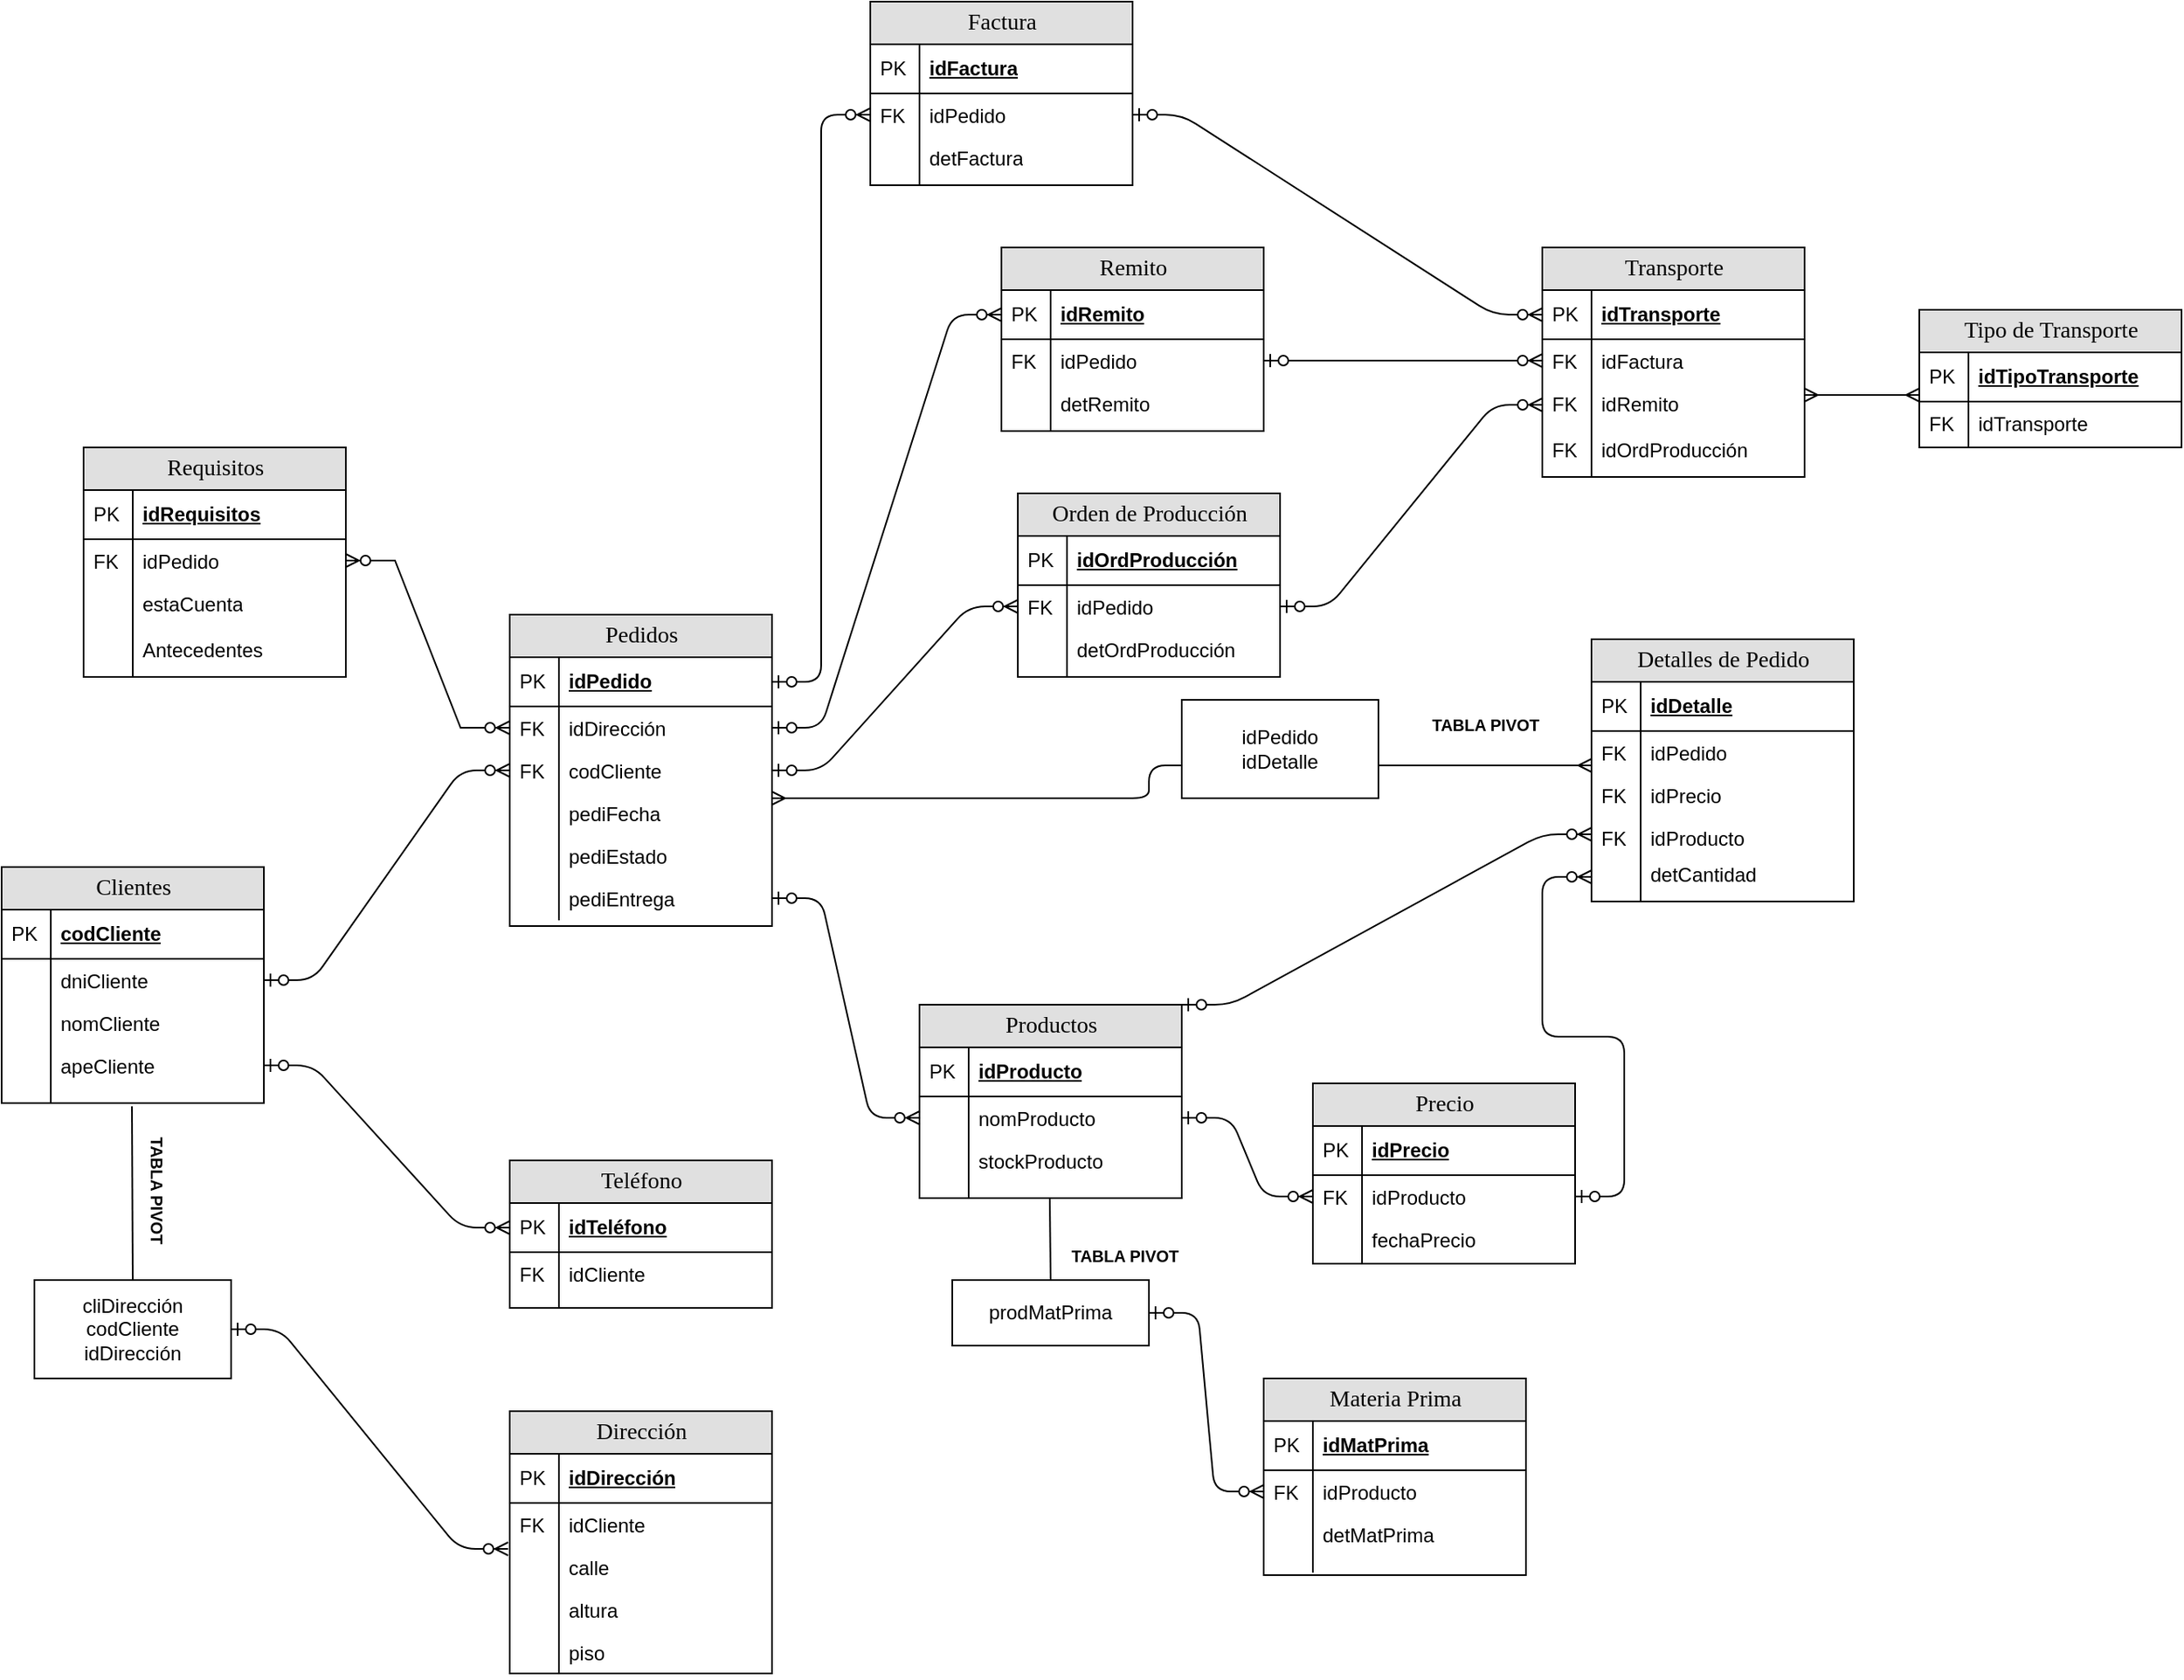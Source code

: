 <mxfile version="24.4.4" type="github">
  <diagram name="Page-1" id="e56a1550-8fbb-45ad-956c-1786394a9013">
    <mxGraphModel dx="1960" dy="1890" grid="1" gridSize="10" guides="1" tooltips="1" connect="1" arrows="1" fold="1" page="1" pageScale="1" pageWidth="1100" pageHeight="850" background="none" math="0" shadow="0">
      <root>
        <mxCell id="0" />
        <mxCell id="1" parent="0" />
        <mxCell id="2e49270ec7c68f3f-8" value="Detalles de Pedido" style="swimlane;html=1;fontStyle=0;childLayout=stackLayout;horizontal=1;startSize=26;fillColor=#e0e0e0;horizontalStack=0;resizeParent=1;resizeLast=0;collapsible=1;marginBottom=0;swimlaneFillColor=#ffffff;align=center;rounded=0;shadow=0;comic=0;labelBackgroundColor=none;strokeWidth=1;fontFamily=Verdana;fontSize=14;swimlaneLine=1;" parent="1" vertex="1">
          <mxGeometry x="1000" y="219" width="160" height="160" as="geometry" />
        </mxCell>
        <mxCell id="2e49270ec7c68f3f-9" value="idDetalle" style="shape=partialRectangle;top=0;left=0;right=0;bottom=1;html=1;align=left;verticalAlign=middle;fillColor=none;spacingLeft=34;spacingRight=4;whiteSpace=wrap;overflow=hidden;rotatable=0;points=[[0,0.5],[1,0.5]];portConstraint=eastwest;dropTarget=0;fontStyle=5;" parent="2e49270ec7c68f3f-8" vertex="1">
          <mxGeometry y="26" width="160" height="30" as="geometry" />
        </mxCell>
        <mxCell id="2e49270ec7c68f3f-10" value="PK" style="shape=partialRectangle;top=0;left=0;bottom=0;html=1;fillColor=none;align=left;verticalAlign=middle;spacingLeft=4;spacingRight=4;whiteSpace=wrap;overflow=hidden;rotatable=0;points=[];portConstraint=eastwest;part=1;" parent="2e49270ec7c68f3f-9" vertex="1" connectable="0">
          <mxGeometry width="30" height="30" as="geometry" />
        </mxCell>
        <mxCell id="2e49270ec7c68f3f-11" value="idPedido" style="shape=partialRectangle;top=0;left=0;right=0;bottom=0;html=1;align=left;verticalAlign=top;fillColor=none;spacingLeft=34;spacingRight=4;whiteSpace=wrap;overflow=hidden;rotatable=0;points=[[0,0.5],[1,0.5]];portConstraint=eastwest;dropTarget=0;" parent="2e49270ec7c68f3f-8" vertex="1">
          <mxGeometry y="56" width="160" height="26" as="geometry" />
        </mxCell>
        <mxCell id="2e49270ec7c68f3f-12" value="FK" style="shape=partialRectangle;top=0;left=0;bottom=0;html=1;fillColor=none;align=left;verticalAlign=top;spacingLeft=4;spacingRight=4;whiteSpace=wrap;overflow=hidden;rotatable=0;points=[];portConstraint=eastwest;part=1;" parent="2e49270ec7c68f3f-11" vertex="1" connectable="0">
          <mxGeometry width="30" height="26" as="geometry" />
        </mxCell>
        <mxCell id="2e49270ec7c68f3f-13" value="idPrecio" style="shape=partialRectangle;top=0;left=0;right=0;bottom=0;html=1;align=left;verticalAlign=top;fillColor=none;spacingLeft=34;spacingRight=4;whiteSpace=wrap;overflow=hidden;rotatable=0;points=[[0,0.5],[1,0.5]];portConstraint=eastwest;dropTarget=0;" parent="2e49270ec7c68f3f-8" vertex="1">
          <mxGeometry y="82" width="160" height="26" as="geometry" />
        </mxCell>
        <mxCell id="2e49270ec7c68f3f-14" value="FK" style="shape=partialRectangle;top=0;left=0;bottom=0;html=1;fillColor=none;align=left;verticalAlign=top;spacingLeft=4;spacingRight=4;whiteSpace=wrap;overflow=hidden;rotatable=0;points=[];portConstraint=eastwest;part=1;" parent="2e49270ec7c68f3f-13" vertex="1" connectable="0">
          <mxGeometry width="30" height="26" as="geometry" />
        </mxCell>
        <mxCell id="2e49270ec7c68f3f-15" value="idProducto" style="shape=partialRectangle;top=0;left=0;right=0;bottom=0;html=1;align=left;verticalAlign=top;fillColor=none;spacingLeft=34;spacingRight=4;whiteSpace=wrap;overflow=hidden;rotatable=0;points=[[0,0.5],[1,0.5]];portConstraint=eastwest;dropTarget=0;" parent="2e49270ec7c68f3f-8" vertex="1">
          <mxGeometry y="108" width="160" height="22" as="geometry" />
        </mxCell>
        <mxCell id="2e49270ec7c68f3f-16" value="FK" style="shape=partialRectangle;top=0;left=0;bottom=0;html=1;fillColor=none;align=left;verticalAlign=top;spacingLeft=4;spacingRight=4;whiteSpace=wrap;overflow=hidden;rotatable=0;points=[];portConstraint=eastwest;part=1;" parent="2e49270ec7c68f3f-15" vertex="1" connectable="0">
          <mxGeometry width="30" height="22" as="geometry" />
        </mxCell>
        <mxCell id="2e49270ec7c68f3f-17" value="detCantidad" style="shape=partialRectangle;top=0;left=0;right=0;bottom=0;html=1;align=left;verticalAlign=top;fillColor=none;spacingLeft=34;spacingRight=4;whiteSpace=wrap;overflow=hidden;rotatable=0;points=[[0,0.5],[1,0.5]];portConstraint=eastwest;dropTarget=0;" parent="2e49270ec7c68f3f-8" vertex="1">
          <mxGeometry y="130" width="160" height="30" as="geometry" />
        </mxCell>
        <mxCell id="2e49270ec7c68f3f-18" value="" style="shape=partialRectangle;top=0;left=0;bottom=0;html=1;fillColor=none;align=left;verticalAlign=top;spacingLeft=4;spacingRight=4;whiteSpace=wrap;overflow=hidden;rotatable=0;points=[];portConstraint=eastwest;part=1;" parent="2e49270ec7c68f3f-17" vertex="1" connectable="0">
          <mxGeometry width="30" height="30" as="geometry" />
        </mxCell>
        <mxCell id="2e49270ec7c68f3f-19" value="Materia Prima" style="swimlane;html=1;fontStyle=0;childLayout=stackLayout;horizontal=1;startSize=26;fillColor=#e0e0e0;horizontalStack=0;resizeParent=1;resizeLast=0;collapsible=1;marginBottom=0;swimlaneFillColor=#ffffff;align=center;rounded=0;shadow=0;comic=0;labelBackgroundColor=none;strokeWidth=1;fontFamily=Verdana;fontSize=14" parent="1" vertex="1">
          <mxGeometry x="800" y="670" width="160" height="120" as="geometry" />
        </mxCell>
        <mxCell id="2e49270ec7c68f3f-20" value="idMatPrima" style="shape=partialRectangle;top=0;left=0;right=0;bottom=1;html=1;align=left;verticalAlign=middle;fillColor=none;spacingLeft=34;spacingRight=4;whiteSpace=wrap;overflow=hidden;rotatable=0;points=[[0,0.5],[1,0.5]];portConstraint=eastwest;dropTarget=0;fontStyle=5;" parent="2e49270ec7c68f3f-19" vertex="1">
          <mxGeometry y="26" width="160" height="30" as="geometry" />
        </mxCell>
        <mxCell id="2e49270ec7c68f3f-21" value="PK" style="shape=partialRectangle;top=0;left=0;bottom=0;html=1;fillColor=none;align=left;verticalAlign=middle;spacingLeft=4;spacingRight=4;whiteSpace=wrap;overflow=hidden;rotatable=0;points=[];portConstraint=eastwest;part=1;" parent="2e49270ec7c68f3f-20" vertex="1" connectable="0">
          <mxGeometry width="30" height="30" as="geometry" />
        </mxCell>
        <mxCell id="2e49270ec7c68f3f-22" value="idProducto" style="shape=partialRectangle;top=0;left=0;right=0;bottom=0;html=1;align=left;verticalAlign=top;fillColor=none;spacingLeft=34;spacingRight=4;whiteSpace=wrap;overflow=hidden;rotatable=0;points=[[0,0.5],[1,0.5]];portConstraint=eastwest;dropTarget=0;" parent="2e49270ec7c68f3f-19" vertex="1">
          <mxGeometry y="56" width="160" height="26" as="geometry" />
        </mxCell>
        <mxCell id="2e49270ec7c68f3f-23" value="FK" style="shape=partialRectangle;top=0;left=0;bottom=0;html=1;fillColor=none;align=left;verticalAlign=top;spacingLeft=4;spacingRight=4;whiteSpace=wrap;overflow=hidden;rotatable=0;points=[];portConstraint=eastwest;part=1;" parent="2e49270ec7c68f3f-22" vertex="1" connectable="0">
          <mxGeometry width="30" height="26" as="geometry" />
        </mxCell>
        <mxCell id="2e49270ec7c68f3f-24" value="detMatPrima" style="shape=partialRectangle;top=0;left=0;right=0;bottom=0;html=1;align=left;verticalAlign=top;fillColor=none;spacingLeft=34;spacingRight=4;whiteSpace=wrap;overflow=hidden;rotatable=0;points=[[0,0.5],[1,0.5]];portConstraint=eastwest;dropTarget=0;" parent="2e49270ec7c68f3f-19" vertex="1">
          <mxGeometry y="82" width="160" height="26" as="geometry" />
        </mxCell>
        <mxCell id="2e49270ec7c68f3f-25" value="" style="shape=partialRectangle;top=0;left=0;bottom=0;html=1;fillColor=none;align=left;verticalAlign=top;spacingLeft=4;spacingRight=4;whiteSpace=wrap;overflow=hidden;rotatable=0;points=[];portConstraint=eastwest;part=1;" parent="2e49270ec7c68f3f-24" vertex="1" connectable="0">
          <mxGeometry width="30" height="26" as="geometry" />
        </mxCell>
        <mxCell id="2e49270ec7c68f3f-28" value="" style="shape=partialRectangle;top=0;left=0;right=0;bottom=0;html=1;align=left;verticalAlign=top;fillColor=none;spacingLeft=34;spacingRight=4;whiteSpace=wrap;overflow=hidden;rotatable=0;points=[[0,0.5],[1,0.5]];portConstraint=eastwest;dropTarget=0;" parent="2e49270ec7c68f3f-19" vertex="1">
          <mxGeometry y="108" width="160" height="10" as="geometry" />
        </mxCell>
        <mxCell id="2e49270ec7c68f3f-29" value="" style="shape=partialRectangle;top=0;left=0;bottom=0;html=1;fillColor=none;align=left;verticalAlign=top;spacingLeft=4;spacingRight=4;whiteSpace=wrap;overflow=hidden;rotatable=0;points=[];portConstraint=eastwest;part=1;" parent="2e49270ec7c68f3f-28" vertex="1" connectable="0">
          <mxGeometry width="30" height="10" as="geometry" />
        </mxCell>
        <mxCell id="2e49270ec7c68f3f-30" value="Productos" style="swimlane;html=1;fontStyle=0;childLayout=stackLayout;horizontal=1;startSize=26;fillColor=#e0e0e0;horizontalStack=0;resizeParent=1;resizeLast=0;collapsible=1;marginBottom=0;swimlaneFillColor=#ffffff;align=center;rounded=0;shadow=0;comic=0;labelBackgroundColor=none;strokeWidth=1;fontFamily=Verdana;fontSize=14" parent="1" vertex="1">
          <mxGeometry x="590" y="442" width="160" height="118" as="geometry" />
        </mxCell>
        <mxCell id="2e49270ec7c68f3f-31" value="idProducto" style="shape=partialRectangle;top=0;left=0;right=0;bottom=1;html=1;align=left;verticalAlign=middle;fillColor=none;spacingLeft=34;spacingRight=4;whiteSpace=wrap;overflow=hidden;rotatable=0;points=[[0,0.5],[1,0.5]];portConstraint=eastwest;dropTarget=0;fontStyle=5;" parent="2e49270ec7c68f3f-30" vertex="1">
          <mxGeometry y="26" width="160" height="30" as="geometry" />
        </mxCell>
        <mxCell id="2e49270ec7c68f3f-32" value="PK" style="shape=partialRectangle;top=0;left=0;bottom=0;html=1;fillColor=none;align=left;verticalAlign=middle;spacingLeft=4;spacingRight=4;whiteSpace=wrap;overflow=hidden;rotatable=0;points=[];portConstraint=eastwest;part=1;" parent="2e49270ec7c68f3f-31" vertex="1" connectable="0">
          <mxGeometry width="30" height="30" as="geometry" />
        </mxCell>
        <mxCell id="2e49270ec7c68f3f-33" value="nomProducto" style="shape=partialRectangle;top=0;left=0;right=0;bottom=0;html=1;align=left;verticalAlign=top;fillColor=none;spacingLeft=34;spacingRight=4;whiteSpace=wrap;overflow=hidden;rotatable=0;points=[[0,0.5],[1,0.5]];portConstraint=eastwest;dropTarget=0;" parent="2e49270ec7c68f3f-30" vertex="1">
          <mxGeometry y="56" width="160" height="26" as="geometry" />
        </mxCell>
        <mxCell id="2e49270ec7c68f3f-34" value="" style="shape=partialRectangle;top=0;left=0;bottom=0;html=1;fillColor=none;align=left;verticalAlign=top;spacingLeft=4;spacingRight=4;whiteSpace=wrap;overflow=hidden;rotatable=0;points=[];portConstraint=eastwest;part=1;" parent="2e49270ec7c68f3f-33" vertex="1" connectable="0">
          <mxGeometry width="30" height="26" as="geometry" />
        </mxCell>
        <mxCell id="2e49270ec7c68f3f-35" value="stockProducto" style="shape=partialRectangle;top=0;left=0;right=0;bottom=0;html=1;align=left;verticalAlign=top;fillColor=none;spacingLeft=34;spacingRight=4;whiteSpace=wrap;overflow=hidden;rotatable=0;points=[[0,0.5],[1,0.5]];portConstraint=eastwest;dropTarget=0;" parent="2e49270ec7c68f3f-30" vertex="1">
          <mxGeometry y="82" width="160" height="26" as="geometry" />
        </mxCell>
        <mxCell id="2e49270ec7c68f3f-36" value="" style="shape=partialRectangle;top=0;left=0;bottom=0;html=1;fillColor=none;align=left;verticalAlign=top;spacingLeft=4;spacingRight=4;whiteSpace=wrap;overflow=hidden;rotatable=0;points=[];portConstraint=eastwest;part=1;" parent="2e49270ec7c68f3f-35" vertex="1" connectable="0">
          <mxGeometry width="30" height="26" as="geometry" />
        </mxCell>
        <mxCell id="2e49270ec7c68f3f-39" value="" style="shape=partialRectangle;top=0;left=0;right=0;bottom=0;html=1;align=left;verticalAlign=top;fillColor=none;spacingLeft=34;spacingRight=4;whiteSpace=wrap;overflow=hidden;rotatable=0;points=[[0,0.5],[1,0.5]];portConstraint=eastwest;dropTarget=0;" parent="2e49270ec7c68f3f-30" vertex="1">
          <mxGeometry y="108" width="160" height="10" as="geometry" />
        </mxCell>
        <mxCell id="2e49270ec7c68f3f-40" value="" style="shape=partialRectangle;top=0;left=0;bottom=0;html=1;fillColor=none;align=left;verticalAlign=top;spacingLeft=4;spacingRight=4;whiteSpace=wrap;overflow=hidden;rotatable=0;points=[];portConstraint=eastwest;part=1;" parent="2e49270ec7c68f3f-39" vertex="1" connectable="0">
          <mxGeometry width="30" height="10" as="geometry" />
        </mxCell>
        <mxCell id="2e49270ec7c68f3f-57" value="" style="edgeStyle=orthogonalEdgeStyle;html=1;endArrow=ERmany;startArrow=ERmany;labelBackgroundColor=none;fontFamily=Verdana;fontSize=14;" parent="1" edge="1">
          <mxGeometry width="100" height="100" relative="1" as="geometry">
            <mxPoint x="1000" y="296.0" as="sourcePoint" />
            <mxPoint x="500" y="316.0" as="targetPoint" />
            <Array as="points">
              <mxPoint x="730" y="296" />
              <mxPoint x="730" y="316" />
            </Array>
          </mxGeometry>
        </mxCell>
        <mxCell id="2e49270ec7c68f3f-63" value="" style="edgeStyle=entityRelationEdgeStyle;html=1;endArrow=ERzeroToMany;startArrow=ERzeroToOne;labelBackgroundColor=none;fontFamily=Verdana;fontSize=14;" parent="1" source="c97acvkZ46rpXqHJxyjo-20" target="c97acvkZ46rpXqHJxyjo-70" edge="1">
          <mxGeometry width="100" height="100" relative="1" as="geometry">
            <mxPoint x="520" y="170" as="sourcePoint" />
            <mxPoint x="660" y="11.0" as="targetPoint" />
          </mxGeometry>
        </mxCell>
        <mxCell id="2e49270ec7c68f3f-79" value="" style="edgeStyle=entityRelationEdgeStyle;html=1;endArrow=ERzeroToMany;startArrow=ERzeroToOne;labelBackgroundColor=none;fontFamily=Verdana;fontSize=14;" parent="1" source="2e49270ec7c68f3f-33" target="c97acvkZ46rpXqHJxyjo-58" edge="1">
          <mxGeometry width="100" height="100" relative="1" as="geometry">
            <mxPoint x="1180" y="539" as="sourcePoint" />
            <mxPoint x="840" y="571" as="targetPoint" />
          </mxGeometry>
        </mxCell>
        <mxCell id="2e49270ec7c68f3f-80" value="Clientes" style="swimlane;html=1;fontStyle=0;childLayout=stackLayout;horizontal=1;startSize=26;fillColor=#e0e0e0;horizontalStack=0;resizeParent=1;resizeLast=0;collapsible=1;marginBottom=0;swimlaneFillColor=#ffffff;align=center;rounded=0;shadow=0;comic=0;labelBackgroundColor=none;strokeWidth=1;fontFamily=Verdana;fontSize=14" parent="1" vertex="1">
          <mxGeometry x="30" y="358" width="160" height="144" as="geometry" />
        </mxCell>
        <mxCell id="2e49270ec7c68f3f-81" value="codCliente" style="shape=partialRectangle;top=0;left=0;right=0;bottom=1;html=1;align=left;verticalAlign=middle;fillColor=none;spacingLeft=34;spacingRight=4;whiteSpace=wrap;overflow=hidden;rotatable=0;points=[[0,0.5],[1,0.5]];portConstraint=eastwest;dropTarget=0;fontStyle=5;" parent="2e49270ec7c68f3f-80" vertex="1">
          <mxGeometry y="26" width="160" height="30" as="geometry" />
        </mxCell>
        <mxCell id="2e49270ec7c68f3f-82" value="PK" style="shape=partialRectangle;top=0;left=0;bottom=0;html=1;fillColor=none;align=left;verticalAlign=middle;spacingLeft=4;spacingRight=4;whiteSpace=wrap;overflow=hidden;rotatable=0;points=[];portConstraint=eastwest;part=1;" parent="2e49270ec7c68f3f-81" vertex="1" connectable="0">
          <mxGeometry width="30" height="30" as="geometry" />
        </mxCell>
        <mxCell id="2e49270ec7c68f3f-83" value="dniCliente" style="shape=partialRectangle;top=0;left=0;right=0;bottom=0;html=1;align=left;verticalAlign=top;fillColor=none;spacingLeft=34;spacingRight=4;whiteSpace=wrap;overflow=hidden;rotatable=0;points=[[0,0.5],[1,0.5]];portConstraint=eastwest;dropTarget=0;" parent="2e49270ec7c68f3f-80" vertex="1">
          <mxGeometry y="56" width="160" height="26" as="geometry" />
        </mxCell>
        <mxCell id="2e49270ec7c68f3f-84" value="" style="shape=partialRectangle;top=0;left=0;bottom=0;html=1;fillColor=none;align=left;verticalAlign=top;spacingLeft=4;spacingRight=4;whiteSpace=wrap;overflow=hidden;rotatable=0;points=[];portConstraint=eastwest;part=1;" parent="2e49270ec7c68f3f-83" vertex="1" connectable="0">
          <mxGeometry width="30" height="26" as="geometry" />
        </mxCell>
        <mxCell id="2e49270ec7c68f3f-85" value="nomCliente" style="shape=partialRectangle;top=0;left=0;right=0;bottom=0;html=1;align=left;verticalAlign=top;fillColor=none;spacingLeft=34;spacingRight=4;whiteSpace=wrap;overflow=hidden;rotatable=0;points=[[0,0.5],[1,0.5]];portConstraint=eastwest;dropTarget=0;" parent="2e49270ec7c68f3f-80" vertex="1">
          <mxGeometry y="82" width="160" height="26" as="geometry" />
        </mxCell>
        <mxCell id="2e49270ec7c68f3f-86" value="" style="shape=partialRectangle;top=0;left=0;bottom=0;html=1;fillColor=none;align=left;verticalAlign=top;spacingLeft=4;spacingRight=4;whiteSpace=wrap;overflow=hidden;rotatable=0;points=[];portConstraint=eastwest;part=1;" parent="2e49270ec7c68f3f-85" vertex="1" connectable="0">
          <mxGeometry width="30" height="26" as="geometry" />
        </mxCell>
        <mxCell id="2e49270ec7c68f3f-87" value="apeCliente" style="shape=partialRectangle;top=0;left=0;right=0;bottom=0;html=1;align=left;verticalAlign=top;fillColor=none;spacingLeft=34;spacingRight=4;whiteSpace=wrap;overflow=hidden;rotatable=0;points=[[0,0.5],[1,0.5]];portConstraint=eastwest;dropTarget=0;" parent="2e49270ec7c68f3f-80" vertex="1">
          <mxGeometry y="108" width="160" height="26" as="geometry" />
        </mxCell>
        <mxCell id="2e49270ec7c68f3f-88" value="" style="shape=partialRectangle;top=0;left=0;bottom=0;html=1;fillColor=none;align=left;verticalAlign=top;spacingLeft=4;spacingRight=4;whiteSpace=wrap;overflow=hidden;rotatable=0;points=[];portConstraint=eastwest;part=1;" parent="2e49270ec7c68f3f-87" vertex="1" connectable="0">
          <mxGeometry width="30" height="26" as="geometry" />
        </mxCell>
        <mxCell id="2e49270ec7c68f3f-89" value="" style="shape=partialRectangle;top=0;left=0;right=0;bottom=0;html=1;align=left;verticalAlign=top;fillColor=none;spacingLeft=34;spacingRight=4;whiteSpace=wrap;overflow=hidden;rotatable=0;points=[[0,0.5],[1,0.5]];portConstraint=eastwest;dropTarget=0;" parent="2e49270ec7c68f3f-80" vertex="1">
          <mxGeometry y="134" width="160" height="10" as="geometry" />
        </mxCell>
        <mxCell id="2e49270ec7c68f3f-90" value="" style="shape=partialRectangle;top=0;left=0;bottom=0;html=1;fillColor=none;align=left;verticalAlign=top;spacingLeft=4;spacingRight=4;whiteSpace=wrap;overflow=hidden;rotatable=0;points=[];portConstraint=eastwest;part=1;" parent="2e49270ec7c68f3f-89" vertex="1" connectable="0">
          <mxGeometry width="30" height="10" as="geometry" />
        </mxCell>
        <mxCell id="c97acvkZ46rpXqHJxyjo-1" value="&lt;div&gt;cliDirección&lt;/div&gt;&lt;div&gt;codCliente&lt;/div&gt;&lt;div&gt;idDirección&lt;/div&gt;" style="rounded=0;whiteSpace=wrap;html=1;" vertex="1" parent="1">
          <mxGeometry x="50" y="610" width="120" height="60" as="geometry" />
        </mxCell>
        <mxCell id="c97acvkZ46rpXqHJxyjo-2" value="" style="endArrow=none;html=1;rounded=0;exitX=0.5;exitY=0;exitDx=0;exitDy=0;" edge="1" parent="1" source="c97acvkZ46rpXqHJxyjo-1">
          <mxGeometry width="50" height="50" relative="1" as="geometry">
            <mxPoint x="109.5" y="576" as="sourcePoint" />
            <mxPoint x="109.5" y="504" as="targetPoint" />
          </mxGeometry>
        </mxCell>
        <mxCell id="c97acvkZ46rpXqHJxyjo-3" value="&lt;font size=&quot;1&quot;&gt;&lt;b&gt;&lt;font style=&quot;font-size: 10px;&quot;&gt;TABLA PIVOT&lt;/font&gt;&lt;/b&gt;&lt;/font&gt;" style="text;html=1;align=center;verticalAlign=middle;resizable=0;points=[];autosize=1;strokeColor=none;fillColor=none;rotation=90;" vertex="1" parent="1">
          <mxGeometry x="80" y="540" width="90" height="30" as="geometry" />
        </mxCell>
        <mxCell id="c97acvkZ46rpXqHJxyjo-5" value="Dirección" style="swimlane;html=1;fontStyle=0;childLayout=stackLayout;horizontal=1;startSize=26;fillColor=#e0e0e0;horizontalStack=0;resizeParent=1;resizeLast=0;collapsible=1;marginBottom=0;swimlaneFillColor=#ffffff;align=center;rounded=0;shadow=0;comic=0;labelBackgroundColor=none;strokeWidth=1;fontFamily=Verdana;fontSize=14" vertex="1" parent="1">
          <mxGeometry x="340" y="690" width="160" height="160" as="geometry" />
        </mxCell>
        <mxCell id="c97acvkZ46rpXqHJxyjo-6" value="idDirección" style="shape=partialRectangle;top=0;left=0;right=0;bottom=1;html=1;align=left;verticalAlign=middle;fillColor=none;spacingLeft=34;spacingRight=4;whiteSpace=wrap;overflow=hidden;rotatable=0;points=[[0,0.5],[1,0.5]];portConstraint=eastwest;dropTarget=0;fontStyle=5;" vertex="1" parent="c97acvkZ46rpXqHJxyjo-5">
          <mxGeometry y="26" width="160" height="30" as="geometry" />
        </mxCell>
        <mxCell id="c97acvkZ46rpXqHJxyjo-7" value="PK" style="shape=partialRectangle;top=0;left=0;bottom=0;html=1;fillColor=none;align=left;verticalAlign=middle;spacingLeft=4;spacingRight=4;whiteSpace=wrap;overflow=hidden;rotatable=0;points=[];portConstraint=eastwest;part=1;" vertex="1" connectable="0" parent="c97acvkZ46rpXqHJxyjo-6">
          <mxGeometry width="30" height="30" as="geometry" />
        </mxCell>
        <mxCell id="c97acvkZ46rpXqHJxyjo-8" value="idCliente" style="shape=partialRectangle;top=0;left=0;right=0;bottom=0;html=1;align=left;verticalAlign=top;fillColor=none;spacingLeft=34;spacingRight=4;whiteSpace=wrap;overflow=hidden;rotatable=0;points=[[0,0.5],[1,0.5]];portConstraint=eastwest;dropTarget=0;" vertex="1" parent="c97acvkZ46rpXqHJxyjo-5">
          <mxGeometry y="56" width="160" height="26" as="geometry" />
        </mxCell>
        <mxCell id="c97acvkZ46rpXqHJxyjo-9" value="FK" style="shape=partialRectangle;top=0;left=0;bottom=0;html=1;fillColor=none;align=left;verticalAlign=top;spacingLeft=4;spacingRight=4;whiteSpace=wrap;overflow=hidden;rotatable=0;points=[];portConstraint=eastwest;part=1;" vertex="1" connectable="0" parent="c97acvkZ46rpXqHJxyjo-8">
          <mxGeometry width="30" height="26" as="geometry" />
        </mxCell>
        <mxCell id="c97acvkZ46rpXqHJxyjo-10" value="calle" style="shape=partialRectangle;top=0;left=0;right=0;bottom=0;html=1;align=left;verticalAlign=top;fillColor=none;spacingLeft=34;spacingRight=4;whiteSpace=wrap;overflow=hidden;rotatable=0;points=[[0,0.5],[1,0.5]];portConstraint=eastwest;dropTarget=0;" vertex="1" parent="c97acvkZ46rpXqHJxyjo-5">
          <mxGeometry y="82" width="160" height="26" as="geometry" />
        </mxCell>
        <mxCell id="c97acvkZ46rpXqHJxyjo-11" value="" style="shape=partialRectangle;top=0;left=0;bottom=0;html=1;fillColor=none;align=left;verticalAlign=top;spacingLeft=4;spacingRight=4;whiteSpace=wrap;overflow=hidden;rotatable=0;points=[];portConstraint=eastwest;part=1;" vertex="1" connectable="0" parent="c97acvkZ46rpXqHJxyjo-10">
          <mxGeometry width="30" height="26" as="geometry" />
        </mxCell>
        <mxCell id="c97acvkZ46rpXqHJxyjo-12" value="altura" style="shape=partialRectangle;top=0;left=0;right=0;bottom=0;html=1;align=left;verticalAlign=top;fillColor=none;spacingLeft=34;spacingRight=4;whiteSpace=wrap;overflow=hidden;rotatable=0;points=[[0,0.5],[1,0.5]];portConstraint=eastwest;dropTarget=0;" vertex="1" parent="c97acvkZ46rpXqHJxyjo-5">
          <mxGeometry y="108" width="160" height="26" as="geometry" />
        </mxCell>
        <mxCell id="c97acvkZ46rpXqHJxyjo-13" value="" style="shape=partialRectangle;top=0;left=0;bottom=0;html=1;fillColor=none;align=left;verticalAlign=top;spacingLeft=4;spacingRight=4;whiteSpace=wrap;overflow=hidden;rotatable=0;points=[];portConstraint=eastwest;part=1;" vertex="1" connectable="0" parent="c97acvkZ46rpXqHJxyjo-12">
          <mxGeometry width="30" height="26" as="geometry" />
        </mxCell>
        <mxCell id="c97acvkZ46rpXqHJxyjo-14" value="piso" style="shape=partialRectangle;top=0;left=0;right=0;bottom=0;html=1;align=left;verticalAlign=top;fillColor=none;spacingLeft=34;spacingRight=4;whiteSpace=wrap;overflow=hidden;rotatable=0;points=[[0,0.5],[1,0.5]];portConstraint=eastwest;dropTarget=0;" vertex="1" parent="c97acvkZ46rpXqHJxyjo-5">
          <mxGeometry y="134" width="160" height="26" as="geometry" />
        </mxCell>
        <mxCell id="c97acvkZ46rpXqHJxyjo-15" value="" style="shape=partialRectangle;top=0;left=0;bottom=0;html=1;fillColor=none;align=left;verticalAlign=top;spacingLeft=4;spacingRight=4;whiteSpace=wrap;overflow=hidden;rotatable=0;points=[];portConstraint=eastwest;part=1;" vertex="1" connectable="0" parent="c97acvkZ46rpXqHJxyjo-14">
          <mxGeometry width="30" height="26" as="geometry" />
        </mxCell>
        <mxCell id="c97acvkZ46rpXqHJxyjo-16" value="" style="edgeStyle=entityRelationEdgeStyle;html=1;endArrow=ERzeroToMany;startArrow=ERzeroToOne;labelBackgroundColor=none;fontFamily=Verdana;fontSize=14;exitX=1;exitY=0.5;entryX=-0.006;entryY=0.077;entryDx=0;entryDy=0;entryPerimeter=0;exitDx=0;exitDy=0;" edge="1" parent="1" source="c97acvkZ46rpXqHJxyjo-1" target="c97acvkZ46rpXqHJxyjo-10">
          <mxGeometry width="100" height="100" relative="1" as="geometry">
            <mxPoint x="170" y="600" as="sourcePoint" />
            <mxPoint x="210" y="845" as="targetPoint" />
          </mxGeometry>
        </mxCell>
        <mxCell id="c97acvkZ46rpXqHJxyjo-17" value="" style="edgeStyle=entityRelationEdgeStyle;html=1;endArrow=ERzeroToMany;startArrow=ERzeroToOne;labelBackgroundColor=none;fontFamily=Verdana;fontSize=14;exitX=1;exitY=0.5;exitDx=0;exitDy=0;" edge="1" parent="1" source="2e49270ec7c68f3f-87" target="c97acvkZ46rpXqHJxyjo-38">
          <mxGeometry width="100" height="100" relative="1" as="geometry">
            <mxPoint x="100" y="180" as="sourcePoint" />
            <mxPoint x="310" y="621" as="targetPoint" />
          </mxGeometry>
        </mxCell>
        <mxCell id="c97acvkZ46rpXqHJxyjo-18" value="" style="edgeStyle=entityRelationEdgeStyle;html=1;endArrow=ERzeroToMany;startArrow=ERzeroToOne;labelBackgroundColor=none;fontFamily=Verdana;fontSize=14;" edge="1" parent="1" source="2e49270ec7c68f3f-83" target="c97acvkZ46rpXqHJxyjo-24">
          <mxGeometry width="100" height="100" relative="1" as="geometry">
            <mxPoint x="190" y="448" as="sourcePoint" />
            <mxPoint x="370" y="381" as="targetPoint" />
          </mxGeometry>
        </mxCell>
        <mxCell id="c97acvkZ46rpXqHJxyjo-19" value="Pedidos" style="swimlane;html=1;fontStyle=0;childLayout=stackLayout;horizontal=1;startSize=26;fillColor=#e0e0e0;horizontalStack=0;resizeParent=1;resizeLast=0;collapsible=1;marginBottom=0;swimlaneFillColor=#ffffff;align=center;rounded=0;shadow=0;comic=0;labelBackgroundColor=none;strokeWidth=1;fontFamily=Verdana;fontSize=14" vertex="1" parent="1">
          <mxGeometry x="340" y="204" width="160" height="190" as="geometry" />
        </mxCell>
        <mxCell id="c97acvkZ46rpXqHJxyjo-20" value="idPedido" style="shape=partialRectangle;top=0;left=0;right=0;bottom=1;html=1;align=left;verticalAlign=middle;fillColor=none;spacingLeft=34;spacingRight=4;whiteSpace=wrap;overflow=hidden;rotatable=0;points=[[0,0.5],[1,0.5]];portConstraint=eastwest;dropTarget=0;fontStyle=5;" vertex="1" parent="c97acvkZ46rpXqHJxyjo-19">
          <mxGeometry y="26" width="160" height="30" as="geometry" />
        </mxCell>
        <mxCell id="c97acvkZ46rpXqHJxyjo-21" value="PK" style="shape=partialRectangle;top=0;left=0;bottom=0;html=1;fillColor=none;align=left;verticalAlign=middle;spacingLeft=4;spacingRight=4;whiteSpace=wrap;overflow=hidden;rotatable=0;points=[];portConstraint=eastwest;part=1;" vertex="1" connectable="0" parent="c97acvkZ46rpXqHJxyjo-20">
          <mxGeometry width="30" height="30" as="geometry" />
        </mxCell>
        <mxCell id="c97acvkZ46rpXqHJxyjo-22" value="idDirección" style="shape=partialRectangle;top=0;left=0;right=0;bottom=0;html=1;align=left;verticalAlign=top;fillColor=none;spacingLeft=34;spacingRight=4;whiteSpace=wrap;overflow=hidden;rotatable=0;points=[[0,0.5],[1,0.5]];portConstraint=eastwest;dropTarget=0;" vertex="1" parent="c97acvkZ46rpXqHJxyjo-19">
          <mxGeometry y="56" width="160" height="26" as="geometry" />
        </mxCell>
        <mxCell id="c97acvkZ46rpXqHJxyjo-23" value="FK" style="shape=partialRectangle;top=0;left=0;bottom=0;html=1;fillColor=none;align=left;verticalAlign=top;spacingLeft=4;spacingRight=4;whiteSpace=wrap;overflow=hidden;rotatable=0;points=[];portConstraint=eastwest;part=1;" vertex="1" connectable="0" parent="c97acvkZ46rpXqHJxyjo-22">
          <mxGeometry width="30" height="26" as="geometry" />
        </mxCell>
        <mxCell id="c97acvkZ46rpXqHJxyjo-24" value="codCliente" style="shape=partialRectangle;top=0;left=0;right=0;bottom=0;html=1;align=left;verticalAlign=top;fillColor=none;spacingLeft=34;spacingRight=4;whiteSpace=wrap;overflow=hidden;rotatable=0;points=[[0,0.5],[1,0.5]];portConstraint=eastwest;dropTarget=0;" vertex="1" parent="c97acvkZ46rpXqHJxyjo-19">
          <mxGeometry y="82" width="160" height="26" as="geometry" />
        </mxCell>
        <mxCell id="c97acvkZ46rpXqHJxyjo-25" value="FK" style="shape=partialRectangle;top=0;left=0;bottom=0;html=1;fillColor=none;align=left;verticalAlign=top;spacingLeft=4;spacingRight=4;whiteSpace=wrap;overflow=hidden;rotatable=0;points=[];portConstraint=eastwest;part=1;" vertex="1" connectable="0" parent="c97acvkZ46rpXqHJxyjo-24">
          <mxGeometry width="30" height="26" as="geometry" />
        </mxCell>
        <mxCell id="c97acvkZ46rpXqHJxyjo-26" value="pediFecha" style="shape=partialRectangle;top=0;left=0;right=0;bottom=0;html=1;align=left;verticalAlign=top;fillColor=none;spacingLeft=34;spacingRight=4;whiteSpace=wrap;overflow=hidden;rotatable=0;points=[[0,0.5],[1,0.5]];portConstraint=eastwest;dropTarget=0;" vertex="1" parent="c97acvkZ46rpXqHJxyjo-19">
          <mxGeometry y="108" width="160" height="26" as="geometry" />
        </mxCell>
        <mxCell id="c97acvkZ46rpXqHJxyjo-27" value="" style="shape=partialRectangle;top=0;left=0;bottom=0;html=1;fillColor=none;align=left;verticalAlign=top;spacingLeft=4;spacingRight=4;whiteSpace=wrap;overflow=hidden;rotatable=0;points=[];portConstraint=eastwest;part=1;" vertex="1" connectable="0" parent="c97acvkZ46rpXqHJxyjo-26">
          <mxGeometry width="30" height="26" as="geometry" />
        </mxCell>
        <mxCell id="c97acvkZ46rpXqHJxyjo-28" value="pediEstado" style="shape=partialRectangle;top=0;left=0;right=0;bottom=0;html=1;align=left;verticalAlign=top;fillColor=none;spacingLeft=34;spacingRight=4;whiteSpace=wrap;overflow=hidden;rotatable=0;points=[[0,0.5],[1,0.5]];portConstraint=eastwest;dropTarget=0;" vertex="1" parent="c97acvkZ46rpXqHJxyjo-19">
          <mxGeometry y="134" width="160" height="26" as="geometry" />
        </mxCell>
        <mxCell id="c97acvkZ46rpXqHJxyjo-29" value="" style="shape=partialRectangle;top=0;left=0;bottom=0;html=1;fillColor=none;align=left;verticalAlign=top;spacingLeft=4;spacingRight=4;whiteSpace=wrap;overflow=hidden;rotatable=0;points=[];portConstraint=eastwest;part=1;" vertex="1" connectable="0" parent="c97acvkZ46rpXqHJxyjo-28">
          <mxGeometry width="30" height="26.0" as="geometry" />
        </mxCell>
        <mxCell id="c97acvkZ46rpXqHJxyjo-34" value="pediEntrega" style="shape=partialRectangle;top=0;left=0;right=0;bottom=0;html=1;align=left;verticalAlign=top;fillColor=none;spacingLeft=34;spacingRight=4;whiteSpace=wrap;overflow=hidden;rotatable=0;points=[[0,0.5],[1,0.5]];portConstraint=eastwest;dropTarget=0;" vertex="1" parent="c97acvkZ46rpXqHJxyjo-19">
          <mxGeometry y="160" width="160" height="26" as="geometry" />
        </mxCell>
        <mxCell id="c97acvkZ46rpXqHJxyjo-35" value="" style="shape=partialRectangle;top=0;left=0;bottom=0;html=1;fillColor=none;align=left;verticalAlign=top;spacingLeft=4;spacingRight=4;whiteSpace=wrap;overflow=hidden;rotatable=0;points=[];portConstraint=eastwest;part=1;" vertex="1" connectable="0" parent="c97acvkZ46rpXqHJxyjo-34">
          <mxGeometry width="30" height="26.0" as="geometry" />
        </mxCell>
        <mxCell id="c97acvkZ46rpXqHJxyjo-36" value="" style="edgeStyle=entityRelationEdgeStyle;html=1;endArrow=ERzeroToMany;startArrow=ERzeroToOne;labelBackgroundColor=none;fontFamily=Verdana;fontSize=14;" edge="1" parent="1" source="c97acvkZ46rpXqHJxyjo-34" target="2e49270ec7c68f3f-33">
          <mxGeometry width="100" height="100" relative="1" as="geometry">
            <mxPoint x="500" y="312" as="sourcePoint" />
            <mxPoint x="700" y="460" as="targetPoint" />
          </mxGeometry>
        </mxCell>
        <mxCell id="c97acvkZ46rpXqHJxyjo-37" value="Teléfono" style="swimlane;html=1;fontStyle=0;childLayout=stackLayout;horizontal=1;startSize=26;fillColor=#e0e0e0;horizontalStack=0;resizeParent=1;resizeLast=0;collapsible=1;marginBottom=0;swimlaneFillColor=#ffffff;align=center;rounded=0;shadow=0;comic=0;labelBackgroundColor=none;strokeWidth=1;fontFamily=Verdana;fontSize=14" vertex="1" parent="1">
          <mxGeometry x="340" y="537" width="160" height="90" as="geometry" />
        </mxCell>
        <mxCell id="c97acvkZ46rpXqHJxyjo-38" value="idTeléfono" style="shape=partialRectangle;top=0;left=0;right=0;bottom=1;html=1;align=left;verticalAlign=middle;fillColor=none;spacingLeft=34;spacingRight=4;whiteSpace=wrap;overflow=hidden;rotatable=0;points=[[0,0.5],[1,0.5]];portConstraint=eastwest;dropTarget=0;fontStyle=5;" vertex="1" parent="c97acvkZ46rpXqHJxyjo-37">
          <mxGeometry y="26" width="160" height="30" as="geometry" />
        </mxCell>
        <mxCell id="c97acvkZ46rpXqHJxyjo-39" value="PK" style="shape=partialRectangle;top=0;left=0;bottom=0;html=1;fillColor=none;align=left;verticalAlign=middle;spacingLeft=4;spacingRight=4;whiteSpace=wrap;overflow=hidden;rotatable=0;points=[];portConstraint=eastwest;part=1;" vertex="1" connectable="0" parent="c97acvkZ46rpXqHJxyjo-38">
          <mxGeometry width="30" height="30" as="geometry" />
        </mxCell>
        <mxCell id="c97acvkZ46rpXqHJxyjo-40" value="idCliente" style="shape=partialRectangle;top=0;left=0;right=0;bottom=0;html=1;align=left;verticalAlign=top;fillColor=none;spacingLeft=34;spacingRight=4;whiteSpace=wrap;overflow=hidden;rotatable=0;points=[[0,0.5],[1,0.5]];portConstraint=eastwest;dropTarget=0;" vertex="1" parent="c97acvkZ46rpXqHJxyjo-37">
          <mxGeometry y="56" width="160" height="34" as="geometry" />
        </mxCell>
        <mxCell id="c97acvkZ46rpXqHJxyjo-41" value="FK" style="shape=partialRectangle;top=0;left=0;bottom=0;html=1;fillColor=none;align=left;verticalAlign=top;spacingLeft=4;spacingRight=4;whiteSpace=wrap;overflow=hidden;rotatable=0;points=[];portConstraint=eastwest;part=1;" vertex="1" connectable="0" parent="c97acvkZ46rpXqHJxyjo-40">
          <mxGeometry width="30" height="34" as="geometry" />
        </mxCell>
        <mxCell id="c97acvkZ46rpXqHJxyjo-50" value="prodMatPrima" style="rounded=0;whiteSpace=wrap;html=1;" vertex="1" parent="1">
          <mxGeometry x="610" y="610" width="120" height="40" as="geometry" />
        </mxCell>
        <mxCell id="c97acvkZ46rpXqHJxyjo-51" value="&lt;font size=&quot;1&quot;&gt;&lt;b&gt;&lt;font style=&quot;font-size: 10px;&quot;&gt;TABLA PIVOT&lt;/font&gt;&lt;/b&gt;&lt;/font&gt;" style="text;html=1;align=center;verticalAlign=middle;resizable=0;points=[];autosize=1;strokeColor=none;fillColor=none;" vertex="1" parent="1">
          <mxGeometry x="670" y="580" width="90" height="30" as="geometry" />
        </mxCell>
        <mxCell id="c97acvkZ46rpXqHJxyjo-52" value="" style="edgeStyle=entityRelationEdgeStyle;html=1;endArrow=ERzeroToMany;startArrow=ERzeroToOne;labelBackgroundColor=none;fontFamily=Verdana;fontSize=14;exitX=1;exitY=0.5;exitDx=0;exitDy=0;" edge="1" parent="1" target="2e49270ec7c68f3f-22">
          <mxGeometry width="100" height="100" relative="1" as="geometry">
            <mxPoint x="730" y="630" as="sourcePoint" />
            <mxPoint x="790" y="729" as="targetPoint" />
          </mxGeometry>
        </mxCell>
        <mxCell id="c97acvkZ46rpXqHJxyjo-53" value="" style="endArrow=none;html=1;rounded=0;exitX=0.5;exitY=0;exitDx=0;exitDy=0;" edge="1" parent="1" source="c97acvkZ46rpXqHJxyjo-50">
          <mxGeometry width="50" height="50" relative="1" as="geometry">
            <mxPoint x="669.5" y="620" as="sourcePoint" />
            <mxPoint x="669.5" y="560" as="targetPoint" />
          </mxGeometry>
        </mxCell>
        <mxCell id="c97acvkZ46rpXqHJxyjo-54" value="" style="edgeStyle=entityRelationEdgeStyle;html=1;endArrow=ERzeroToMany;startArrow=ERzeroToOne;labelBackgroundColor=none;fontFamily=Verdana;fontSize=14;exitX=1;exitY=0;exitDx=0;exitDy=0;" edge="1" parent="1" source="2e49270ec7c68f3f-30" target="2e49270ec7c68f3f-15">
          <mxGeometry width="100" height="100" relative="1" as="geometry">
            <mxPoint x="560" y="380" as="sourcePoint" />
            <mxPoint x="680" y="310" as="targetPoint" />
          </mxGeometry>
        </mxCell>
        <mxCell id="c97acvkZ46rpXqHJxyjo-55" value="Precio" style="swimlane;html=1;fontStyle=0;childLayout=stackLayout;horizontal=1;startSize=26;fillColor=#e0e0e0;horizontalStack=0;resizeParent=1;resizeLast=0;collapsible=1;marginBottom=0;swimlaneFillColor=#ffffff;align=center;rounded=0;shadow=0;comic=0;labelBackgroundColor=none;strokeWidth=1;fontFamily=Verdana;fontSize=14" vertex="1" parent="1">
          <mxGeometry x="830" y="490" width="160" height="110" as="geometry" />
        </mxCell>
        <mxCell id="c97acvkZ46rpXqHJxyjo-56" value="idPrecio" style="shape=partialRectangle;top=0;left=0;right=0;bottom=1;html=1;align=left;verticalAlign=middle;fillColor=none;spacingLeft=34;spacingRight=4;whiteSpace=wrap;overflow=hidden;rotatable=0;points=[[0,0.5],[1,0.5]];portConstraint=eastwest;dropTarget=0;fontStyle=5;" vertex="1" parent="c97acvkZ46rpXqHJxyjo-55">
          <mxGeometry y="26" width="160" height="30" as="geometry" />
        </mxCell>
        <mxCell id="c97acvkZ46rpXqHJxyjo-57" value="PK" style="shape=partialRectangle;top=0;left=0;bottom=0;html=1;fillColor=none;align=left;verticalAlign=middle;spacingLeft=4;spacingRight=4;whiteSpace=wrap;overflow=hidden;rotatable=0;points=[];portConstraint=eastwest;part=1;" vertex="1" connectable="0" parent="c97acvkZ46rpXqHJxyjo-56">
          <mxGeometry width="30" height="30" as="geometry" />
        </mxCell>
        <mxCell id="c97acvkZ46rpXqHJxyjo-58" value="idProducto" style="shape=partialRectangle;top=0;left=0;right=0;bottom=0;html=1;align=left;verticalAlign=top;fillColor=none;spacingLeft=34;spacingRight=4;whiteSpace=wrap;overflow=hidden;rotatable=0;points=[[0,0.5],[1,0.5]];portConstraint=eastwest;dropTarget=0;" vertex="1" parent="c97acvkZ46rpXqHJxyjo-55">
          <mxGeometry y="56" width="160" height="26" as="geometry" />
        </mxCell>
        <mxCell id="c97acvkZ46rpXqHJxyjo-59" value="FK" style="shape=partialRectangle;top=0;left=0;bottom=0;html=1;fillColor=none;align=left;verticalAlign=top;spacingLeft=4;spacingRight=4;whiteSpace=wrap;overflow=hidden;rotatable=0;points=[];portConstraint=eastwest;part=1;" vertex="1" connectable="0" parent="c97acvkZ46rpXqHJxyjo-58">
          <mxGeometry width="30" height="26" as="geometry" />
        </mxCell>
        <mxCell id="c97acvkZ46rpXqHJxyjo-60" value="fechaPrecio" style="shape=partialRectangle;top=0;left=0;right=0;bottom=0;html=1;align=left;verticalAlign=top;fillColor=none;spacingLeft=34;spacingRight=4;whiteSpace=wrap;overflow=hidden;rotatable=0;points=[[0,0.5],[1,0.5]];portConstraint=eastwest;dropTarget=0;" vertex="1" parent="c97acvkZ46rpXqHJxyjo-55">
          <mxGeometry y="82" width="160" height="26" as="geometry" />
        </mxCell>
        <mxCell id="c97acvkZ46rpXqHJxyjo-61" value="" style="shape=partialRectangle;top=0;left=0;bottom=0;html=1;fillColor=none;align=left;verticalAlign=top;spacingLeft=4;spacingRight=4;whiteSpace=wrap;overflow=hidden;rotatable=0;points=[];portConstraint=eastwest;part=1;" vertex="1" connectable="0" parent="c97acvkZ46rpXqHJxyjo-60">
          <mxGeometry width="30" height="26" as="geometry" />
        </mxCell>
        <mxCell id="c97acvkZ46rpXqHJxyjo-62" value="" style="shape=partialRectangle;top=0;left=0;right=0;bottom=0;html=1;align=left;verticalAlign=top;fillColor=none;spacingLeft=34;spacingRight=4;whiteSpace=wrap;overflow=hidden;rotatable=0;points=[[0,0.5],[1,0.5]];portConstraint=eastwest;dropTarget=0;" vertex="1" parent="c97acvkZ46rpXqHJxyjo-55">
          <mxGeometry y="108" width="160" height="2" as="geometry" />
        </mxCell>
        <mxCell id="c97acvkZ46rpXqHJxyjo-63" value="" style="shape=partialRectangle;top=0;left=0;bottom=0;html=1;fillColor=none;align=left;verticalAlign=top;spacingLeft=4;spacingRight=4;whiteSpace=wrap;overflow=hidden;rotatable=0;points=[];portConstraint=eastwest;part=1;" vertex="1" connectable="0" parent="c97acvkZ46rpXqHJxyjo-62">
          <mxGeometry width="30" height="2" as="geometry" />
        </mxCell>
        <mxCell id="c97acvkZ46rpXqHJxyjo-64" value="" style="edgeStyle=entityRelationEdgeStyle;html=1;endArrow=ERzeroToMany;startArrow=ERzeroToOne;labelBackgroundColor=none;fontFamily=Verdana;fontSize=14;entryX=0;entryY=0.5;entryDx=0;entryDy=0;" edge="1" parent="1" source="c97acvkZ46rpXqHJxyjo-58" target="2e49270ec7c68f3f-17">
          <mxGeometry width="100" height="100" relative="1" as="geometry">
            <mxPoint x="984" y="556" as="sourcePoint" />
            <mxPoint x="1060" y="400" as="targetPoint" />
          </mxGeometry>
        </mxCell>
        <mxCell id="c97acvkZ46rpXqHJxyjo-65" value="&lt;div&gt;idPedido&lt;/div&gt;&lt;div&gt;idDetalle&lt;/div&gt;" style="rounded=0;whiteSpace=wrap;html=1;" vertex="1" parent="1">
          <mxGeometry x="750" y="256" width="120" height="60" as="geometry" />
        </mxCell>
        <mxCell id="c97acvkZ46rpXqHJxyjo-66" value="" style="edgeStyle=entityRelationEdgeStyle;html=1;endArrow=ERzeroToMany;startArrow=ERzeroToOne;labelBackgroundColor=none;fontFamily=Verdana;fontSize=14;" edge="1" parent="1" source="c97acvkZ46rpXqHJxyjo-22" target="c97acvkZ46rpXqHJxyjo-78">
          <mxGeometry width="100" height="100" relative="1" as="geometry">
            <mxPoint x="520" y="274" as="sourcePoint" />
            <mxPoint x="660" y="140" as="targetPoint" />
          </mxGeometry>
        </mxCell>
        <mxCell id="c97acvkZ46rpXqHJxyjo-67" value="Factura" style="swimlane;html=1;fontStyle=0;childLayout=stackLayout;horizontal=1;startSize=26;fillColor=#e0e0e0;horizontalStack=0;resizeParent=1;resizeLast=0;collapsible=1;marginBottom=0;swimlaneFillColor=#ffffff;align=center;rounded=0;shadow=0;comic=0;labelBackgroundColor=none;strokeWidth=1;fontFamily=Verdana;fontSize=14" vertex="1" parent="1">
          <mxGeometry x="560" y="-170" width="160" height="112" as="geometry" />
        </mxCell>
        <mxCell id="c97acvkZ46rpXqHJxyjo-68" value="idFactura" style="shape=partialRectangle;top=0;left=0;right=0;bottom=1;html=1;align=left;verticalAlign=middle;fillColor=none;spacingLeft=34;spacingRight=4;whiteSpace=wrap;overflow=hidden;rotatable=0;points=[[0,0.5],[1,0.5]];portConstraint=eastwest;dropTarget=0;fontStyle=5;" vertex="1" parent="c97acvkZ46rpXqHJxyjo-67">
          <mxGeometry y="26" width="160" height="30" as="geometry" />
        </mxCell>
        <mxCell id="c97acvkZ46rpXqHJxyjo-69" value="PK" style="shape=partialRectangle;top=0;left=0;bottom=0;html=1;fillColor=none;align=left;verticalAlign=middle;spacingLeft=4;spacingRight=4;whiteSpace=wrap;overflow=hidden;rotatable=0;points=[];portConstraint=eastwest;part=1;" vertex="1" connectable="0" parent="c97acvkZ46rpXqHJxyjo-68">
          <mxGeometry width="30" height="30" as="geometry" />
        </mxCell>
        <mxCell id="c97acvkZ46rpXqHJxyjo-70" value="idPedido" style="shape=partialRectangle;top=0;left=0;right=0;bottom=0;html=1;align=left;verticalAlign=top;fillColor=none;spacingLeft=34;spacingRight=4;whiteSpace=wrap;overflow=hidden;rotatable=0;points=[[0,0.5],[1,0.5]];portConstraint=eastwest;dropTarget=0;" vertex="1" parent="c97acvkZ46rpXqHJxyjo-67">
          <mxGeometry y="56" width="160" height="26" as="geometry" />
        </mxCell>
        <mxCell id="c97acvkZ46rpXqHJxyjo-71" value="FK" style="shape=partialRectangle;top=0;left=0;bottom=0;html=1;fillColor=none;align=left;verticalAlign=top;spacingLeft=4;spacingRight=4;whiteSpace=wrap;overflow=hidden;rotatable=0;points=[];portConstraint=eastwest;part=1;" vertex="1" connectable="0" parent="c97acvkZ46rpXqHJxyjo-70">
          <mxGeometry width="30" height="26" as="geometry" />
        </mxCell>
        <mxCell id="c97acvkZ46rpXqHJxyjo-72" value="detFactura" style="shape=partialRectangle;top=0;left=0;right=0;bottom=0;html=1;align=left;verticalAlign=top;fillColor=none;spacingLeft=34;spacingRight=4;whiteSpace=wrap;overflow=hidden;rotatable=0;points=[[0,0.5],[1,0.5]];portConstraint=eastwest;dropTarget=0;" vertex="1" parent="c97acvkZ46rpXqHJxyjo-67">
          <mxGeometry y="82" width="160" height="28" as="geometry" />
        </mxCell>
        <mxCell id="c97acvkZ46rpXqHJxyjo-73" value="" style="shape=partialRectangle;top=0;left=0;bottom=0;html=1;fillColor=none;align=left;verticalAlign=top;spacingLeft=4;spacingRight=4;whiteSpace=wrap;overflow=hidden;rotatable=0;points=[];portConstraint=eastwest;part=1;" vertex="1" connectable="0" parent="c97acvkZ46rpXqHJxyjo-72">
          <mxGeometry width="30" height="28" as="geometry" />
        </mxCell>
        <mxCell id="c97acvkZ46rpXqHJxyjo-74" value="" style="shape=partialRectangle;top=0;left=0;right=0;bottom=0;html=1;align=left;verticalAlign=top;fillColor=none;spacingLeft=34;spacingRight=4;whiteSpace=wrap;overflow=hidden;rotatable=0;points=[[0,0.5],[1,0.5]];portConstraint=eastwest;dropTarget=0;" vertex="1" parent="c97acvkZ46rpXqHJxyjo-67">
          <mxGeometry y="110" width="160" height="2" as="geometry" />
        </mxCell>
        <mxCell id="c97acvkZ46rpXqHJxyjo-75" value="" style="shape=partialRectangle;top=0;left=0;bottom=0;html=1;fillColor=none;align=left;verticalAlign=top;spacingLeft=4;spacingRight=4;whiteSpace=wrap;overflow=hidden;rotatable=0;points=[];portConstraint=eastwest;part=1;" vertex="1" connectable="0" parent="c97acvkZ46rpXqHJxyjo-74">
          <mxGeometry width="30" height="2" as="geometry" />
        </mxCell>
        <mxCell id="c97acvkZ46rpXqHJxyjo-77" value="Remito" style="swimlane;html=1;fontStyle=0;childLayout=stackLayout;horizontal=1;startSize=26;fillColor=#e0e0e0;horizontalStack=0;resizeParent=1;resizeLast=0;collapsible=1;marginBottom=0;swimlaneFillColor=#ffffff;align=center;rounded=0;shadow=0;comic=0;labelBackgroundColor=none;strokeWidth=1;fontFamily=Verdana;fontSize=14" vertex="1" parent="1">
          <mxGeometry x="640" y="-20" width="160" height="112" as="geometry" />
        </mxCell>
        <mxCell id="c97acvkZ46rpXqHJxyjo-78" value="idRemito" style="shape=partialRectangle;top=0;left=0;right=0;bottom=1;html=1;align=left;verticalAlign=middle;fillColor=none;spacingLeft=34;spacingRight=4;whiteSpace=wrap;overflow=hidden;rotatable=0;points=[[0,0.5],[1,0.5]];portConstraint=eastwest;dropTarget=0;fontStyle=5;" vertex="1" parent="c97acvkZ46rpXqHJxyjo-77">
          <mxGeometry y="26" width="160" height="30" as="geometry" />
        </mxCell>
        <mxCell id="c97acvkZ46rpXqHJxyjo-79" value="PK" style="shape=partialRectangle;top=0;left=0;bottom=0;html=1;fillColor=none;align=left;verticalAlign=middle;spacingLeft=4;spacingRight=4;whiteSpace=wrap;overflow=hidden;rotatable=0;points=[];portConstraint=eastwest;part=1;" vertex="1" connectable="0" parent="c97acvkZ46rpXqHJxyjo-78">
          <mxGeometry width="30" height="30" as="geometry" />
        </mxCell>
        <mxCell id="c97acvkZ46rpXqHJxyjo-80" value="idPedido" style="shape=partialRectangle;top=0;left=0;right=0;bottom=0;html=1;align=left;verticalAlign=top;fillColor=none;spacingLeft=34;spacingRight=4;whiteSpace=wrap;overflow=hidden;rotatable=0;points=[[0,0.5],[1,0.5]];portConstraint=eastwest;dropTarget=0;" vertex="1" parent="c97acvkZ46rpXqHJxyjo-77">
          <mxGeometry y="56" width="160" height="26" as="geometry" />
        </mxCell>
        <mxCell id="c97acvkZ46rpXqHJxyjo-81" value="FK" style="shape=partialRectangle;top=0;left=0;bottom=0;html=1;fillColor=none;align=left;verticalAlign=top;spacingLeft=4;spacingRight=4;whiteSpace=wrap;overflow=hidden;rotatable=0;points=[];portConstraint=eastwest;part=1;" vertex="1" connectable="0" parent="c97acvkZ46rpXqHJxyjo-80">
          <mxGeometry width="30" height="26" as="geometry" />
        </mxCell>
        <mxCell id="c97acvkZ46rpXqHJxyjo-82" value="detRemito" style="shape=partialRectangle;top=0;left=0;right=0;bottom=0;html=1;align=left;verticalAlign=top;fillColor=none;spacingLeft=34;spacingRight=4;whiteSpace=wrap;overflow=hidden;rotatable=0;points=[[0,0.5],[1,0.5]];portConstraint=eastwest;dropTarget=0;" vertex="1" parent="c97acvkZ46rpXqHJxyjo-77">
          <mxGeometry y="82" width="160" height="28" as="geometry" />
        </mxCell>
        <mxCell id="c97acvkZ46rpXqHJxyjo-83" value="" style="shape=partialRectangle;top=0;left=0;bottom=0;html=1;fillColor=none;align=left;verticalAlign=top;spacingLeft=4;spacingRight=4;whiteSpace=wrap;overflow=hidden;rotatable=0;points=[];portConstraint=eastwest;part=1;" vertex="1" connectable="0" parent="c97acvkZ46rpXqHJxyjo-82">
          <mxGeometry width="30" height="28" as="geometry" />
        </mxCell>
        <mxCell id="c97acvkZ46rpXqHJxyjo-84" value="" style="shape=partialRectangle;top=0;left=0;right=0;bottom=0;html=1;align=left;verticalAlign=top;fillColor=none;spacingLeft=34;spacingRight=4;whiteSpace=wrap;overflow=hidden;rotatable=0;points=[[0,0.5],[1,0.5]];portConstraint=eastwest;dropTarget=0;" vertex="1" parent="c97acvkZ46rpXqHJxyjo-77">
          <mxGeometry y="110" width="160" height="2" as="geometry" />
        </mxCell>
        <mxCell id="c97acvkZ46rpXqHJxyjo-85" value="" style="shape=partialRectangle;top=0;left=0;bottom=0;html=1;fillColor=none;align=left;verticalAlign=top;spacingLeft=4;spacingRight=4;whiteSpace=wrap;overflow=hidden;rotatable=0;points=[];portConstraint=eastwest;part=1;" vertex="1" connectable="0" parent="c97acvkZ46rpXqHJxyjo-84">
          <mxGeometry width="30" height="2" as="geometry" />
        </mxCell>
        <mxCell id="c97acvkZ46rpXqHJxyjo-88" value="" style="edgeStyle=entityRelationEdgeStyle;html=1;endArrow=ERzeroToMany;startArrow=ERzeroToOne;labelBackgroundColor=none;fontFamily=Verdana;fontSize=14;" edge="1" parent="1" source="c97acvkZ46rpXqHJxyjo-19" target="c97acvkZ46rpXqHJxyjo-92">
          <mxGeometry width="100" height="100" relative="1" as="geometry">
            <mxPoint x="500" y="176" as="sourcePoint" />
            <mxPoint x="630" y="230" as="targetPoint" />
          </mxGeometry>
        </mxCell>
        <mxCell id="c97acvkZ46rpXqHJxyjo-89" value="Orden de Producción" style="swimlane;html=1;fontStyle=0;childLayout=stackLayout;horizontal=1;startSize=26;fillColor=#e0e0e0;horizontalStack=0;resizeParent=1;resizeLast=0;collapsible=1;marginBottom=0;swimlaneFillColor=#ffffff;align=center;rounded=0;shadow=0;comic=0;labelBackgroundColor=none;strokeWidth=1;fontFamily=Verdana;fontSize=14" vertex="1" parent="1">
          <mxGeometry x="650" y="130" width="160" height="112" as="geometry" />
        </mxCell>
        <mxCell id="c97acvkZ46rpXqHJxyjo-90" value="idOrdProducción" style="shape=partialRectangle;top=0;left=0;right=0;bottom=1;html=1;align=left;verticalAlign=middle;fillColor=none;spacingLeft=34;spacingRight=4;whiteSpace=wrap;overflow=hidden;rotatable=0;points=[[0,0.5],[1,0.5]];portConstraint=eastwest;dropTarget=0;fontStyle=5;" vertex="1" parent="c97acvkZ46rpXqHJxyjo-89">
          <mxGeometry y="26" width="160" height="30" as="geometry" />
        </mxCell>
        <mxCell id="c97acvkZ46rpXqHJxyjo-91" value="PK" style="shape=partialRectangle;top=0;left=0;bottom=0;html=1;fillColor=none;align=left;verticalAlign=middle;spacingLeft=4;spacingRight=4;whiteSpace=wrap;overflow=hidden;rotatable=0;points=[];portConstraint=eastwest;part=1;" vertex="1" connectable="0" parent="c97acvkZ46rpXqHJxyjo-90">
          <mxGeometry width="30" height="30" as="geometry" />
        </mxCell>
        <mxCell id="c97acvkZ46rpXqHJxyjo-92" value="idPedido" style="shape=partialRectangle;top=0;left=0;right=0;bottom=0;html=1;align=left;verticalAlign=top;fillColor=none;spacingLeft=34;spacingRight=4;whiteSpace=wrap;overflow=hidden;rotatable=0;points=[[0,0.5],[1,0.5]];portConstraint=eastwest;dropTarget=0;" vertex="1" parent="c97acvkZ46rpXqHJxyjo-89">
          <mxGeometry y="56" width="160" height="26" as="geometry" />
        </mxCell>
        <mxCell id="c97acvkZ46rpXqHJxyjo-93" value="FK" style="shape=partialRectangle;top=0;left=0;bottom=0;html=1;fillColor=none;align=left;verticalAlign=top;spacingLeft=4;spacingRight=4;whiteSpace=wrap;overflow=hidden;rotatable=0;points=[];portConstraint=eastwest;part=1;" vertex="1" connectable="0" parent="c97acvkZ46rpXqHJxyjo-92">
          <mxGeometry width="30" height="26" as="geometry" />
        </mxCell>
        <mxCell id="c97acvkZ46rpXqHJxyjo-94" value="detOrdProducción" style="shape=partialRectangle;top=0;left=0;right=0;bottom=0;html=1;align=left;verticalAlign=top;fillColor=none;spacingLeft=34;spacingRight=4;whiteSpace=wrap;overflow=hidden;rotatable=0;points=[[0,0.5],[1,0.5]];portConstraint=eastwest;dropTarget=0;" vertex="1" parent="c97acvkZ46rpXqHJxyjo-89">
          <mxGeometry y="82" width="160" height="28" as="geometry" />
        </mxCell>
        <mxCell id="c97acvkZ46rpXqHJxyjo-95" value="" style="shape=partialRectangle;top=0;left=0;bottom=0;html=1;fillColor=none;align=left;verticalAlign=top;spacingLeft=4;spacingRight=4;whiteSpace=wrap;overflow=hidden;rotatable=0;points=[];portConstraint=eastwest;part=1;" vertex="1" connectable="0" parent="c97acvkZ46rpXqHJxyjo-94">
          <mxGeometry width="30" height="28" as="geometry" />
        </mxCell>
        <mxCell id="c97acvkZ46rpXqHJxyjo-96" value="" style="shape=partialRectangle;top=0;left=0;right=0;bottom=0;html=1;align=left;verticalAlign=top;fillColor=none;spacingLeft=34;spacingRight=4;whiteSpace=wrap;overflow=hidden;rotatable=0;points=[[0,0.5],[1,0.5]];portConstraint=eastwest;dropTarget=0;" vertex="1" parent="c97acvkZ46rpXqHJxyjo-89">
          <mxGeometry y="110" width="160" height="2" as="geometry" />
        </mxCell>
        <mxCell id="c97acvkZ46rpXqHJxyjo-97" value="" style="shape=partialRectangle;top=0;left=0;bottom=0;html=1;fillColor=none;align=left;verticalAlign=top;spacingLeft=4;spacingRight=4;whiteSpace=wrap;overflow=hidden;rotatable=0;points=[];portConstraint=eastwest;part=1;" vertex="1" connectable="0" parent="c97acvkZ46rpXqHJxyjo-96">
          <mxGeometry width="30" height="2" as="geometry" />
        </mxCell>
        <mxCell id="c97acvkZ46rpXqHJxyjo-99" value="&lt;font size=&quot;1&quot;&gt;&lt;b&gt;TABLA PIVOT&lt;/b&gt;&lt;/font&gt;" style="text;html=1;align=center;verticalAlign=middle;resizable=0;points=[];autosize=1;strokeColor=none;fillColor=none;" vertex="1" parent="1">
          <mxGeometry x="890" y="256" width="90" height="30" as="geometry" />
        </mxCell>
        <mxCell id="c97acvkZ46rpXqHJxyjo-102" value="" style="edgeStyle=entityRelationEdgeStyle;html=1;endArrow=ERzeroToMany;startArrow=ERzeroToOne;labelBackgroundColor=none;fontFamily=Verdana;fontSize=14;" edge="1" parent="1" source="c97acvkZ46rpXqHJxyjo-92" target="c97acvkZ46rpXqHJxyjo-111">
          <mxGeometry width="100" height="100" relative="1" as="geometry">
            <mxPoint x="830" y="192" as="sourcePoint" />
            <mxPoint x="990" y="80" as="targetPoint" />
          </mxGeometry>
        </mxCell>
        <mxCell id="c97acvkZ46rpXqHJxyjo-104" value="" style="edgeStyle=entityRelationEdgeStyle;html=1;endArrow=ERzeroToMany;startArrow=ERzeroToOne;labelBackgroundColor=none;fontFamily=Verdana;fontSize=14;" edge="1" parent="1" source="c97acvkZ46rpXqHJxyjo-80" target="c97acvkZ46rpXqHJxyjo-109">
          <mxGeometry width="100" height="100" relative="1" as="geometry">
            <mxPoint x="820" y="49" as="sourcePoint" />
            <mxPoint x="990" y="50" as="targetPoint" />
          </mxGeometry>
        </mxCell>
        <mxCell id="c97acvkZ46rpXqHJxyjo-105" value="" style="edgeStyle=entityRelationEdgeStyle;html=1;endArrow=ERzeroToMany;startArrow=ERzeroToOne;labelBackgroundColor=none;fontFamily=Verdana;fontSize=14;" edge="1" parent="1" source="c97acvkZ46rpXqHJxyjo-70" target="c97acvkZ46rpXqHJxyjo-107">
          <mxGeometry width="100" height="100" relative="1" as="geometry">
            <mxPoint x="730" y="-103" as="sourcePoint" />
            <mxPoint x="990" y="20" as="targetPoint" />
          </mxGeometry>
        </mxCell>
        <mxCell id="c97acvkZ46rpXqHJxyjo-106" value="Transporte" style="swimlane;html=1;fontStyle=0;childLayout=stackLayout;horizontal=1;startSize=26;fillColor=#e0e0e0;horizontalStack=0;resizeParent=1;resizeLast=0;collapsible=1;marginBottom=0;swimlaneFillColor=#ffffff;align=center;rounded=0;shadow=0;comic=0;labelBackgroundColor=none;strokeWidth=1;fontFamily=Verdana;fontSize=14" vertex="1" parent="1">
          <mxGeometry x="970" y="-20" width="160" height="140" as="geometry" />
        </mxCell>
        <mxCell id="c97acvkZ46rpXqHJxyjo-107" value="idTransporte" style="shape=partialRectangle;top=0;left=0;right=0;bottom=1;html=1;align=left;verticalAlign=middle;fillColor=none;spacingLeft=34;spacingRight=4;whiteSpace=wrap;overflow=hidden;rotatable=0;points=[[0,0.5],[1,0.5]];portConstraint=eastwest;dropTarget=0;fontStyle=5;" vertex="1" parent="c97acvkZ46rpXqHJxyjo-106">
          <mxGeometry y="26" width="160" height="30" as="geometry" />
        </mxCell>
        <mxCell id="c97acvkZ46rpXqHJxyjo-108" value="PK" style="shape=partialRectangle;top=0;left=0;bottom=0;html=1;fillColor=none;align=left;verticalAlign=middle;spacingLeft=4;spacingRight=4;whiteSpace=wrap;overflow=hidden;rotatable=0;points=[];portConstraint=eastwest;part=1;" vertex="1" connectable="0" parent="c97acvkZ46rpXqHJxyjo-107">
          <mxGeometry width="30" height="30" as="geometry" />
        </mxCell>
        <mxCell id="c97acvkZ46rpXqHJxyjo-109" value="idFactura" style="shape=partialRectangle;top=0;left=0;right=0;bottom=0;html=1;align=left;verticalAlign=top;fillColor=none;spacingLeft=34;spacingRight=4;whiteSpace=wrap;overflow=hidden;rotatable=0;points=[[0,0.5],[1,0.5]];portConstraint=eastwest;dropTarget=0;" vertex="1" parent="c97acvkZ46rpXqHJxyjo-106">
          <mxGeometry y="56" width="160" height="26" as="geometry" />
        </mxCell>
        <mxCell id="c97acvkZ46rpXqHJxyjo-110" value="FK" style="shape=partialRectangle;top=0;left=0;bottom=0;html=1;fillColor=none;align=left;verticalAlign=top;spacingLeft=4;spacingRight=4;whiteSpace=wrap;overflow=hidden;rotatable=0;points=[];portConstraint=eastwest;part=1;" vertex="1" connectable="0" parent="c97acvkZ46rpXqHJxyjo-109">
          <mxGeometry width="30" height="26" as="geometry" />
        </mxCell>
        <mxCell id="c97acvkZ46rpXqHJxyjo-111" value="idRemito" style="shape=partialRectangle;top=0;left=0;right=0;bottom=0;html=1;align=left;verticalAlign=top;fillColor=none;spacingLeft=34;spacingRight=4;whiteSpace=wrap;overflow=hidden;rotatable=0;points=[[0,0.5],[1,0.5]];portConstraint=eastwest;dropTarget=0;" vertex="1" parent="c97acvkZ46rpXqHJxyjo-106">
          <mxGeometry y="82" width="160" height="28" as="geometry" />
        </mxCell>
        <mxCell id="c97acvkZ46rpXqHJxyjo-112" value="FK" style="shape=partialRectangle;top=0;left=0;bottom=0;html=1;fillColor=none;align=left;verticalAlign=top;spacingLeft=4;spacingRight=4;whiteSpace=wrap;overflow=hidden;rotatable=0;points=[];portConstraint=eastwest;part=1;" vertex="1" connectable="0" parent="c97acvkZ46rpXqHJxyjo-111">
          <mxGeometry width="30" height="28" as="geometry" />
        </mxCell>
        <mxCell id="c97acvkZ46rpXqHJxyjo-113" value="idOrdProducción" style="shape=partialRectangle;top=0;left=0;right=0;bottom=0;html=1;align=left;verticalAlign=top;fillColor=none;spacingLeft=34;spacingRight=4;whiteSpace=wrap;overflow=hidden;rotatable=0;points=[[0,0.5],[1,0.5]];portConstraint=eastwest;dropTarget=0;" vertex="1" parent="c97acvkZ46rpXqHJxyjo-106">
          <mxGeometry y="110" width="160" height="30" as="geometry" />
        </mxCell>
        <mxCell id="c97acvkZ46rpXqHJxyjo-114" value="FK" style="shape=partialRectangle;top=0;left=0;bottom=0;html=1;fillColor=none;align=left;verticalAlign=top;spacingLeft=4;spacingRight=4;whiteSpace=wrap;overflow=hidden;rotatable=0;points=[];portConstraint=eastwest;part=1;" vertex="1" connectable="0" parent="c97acvkZ46rpXqHJxyjo-113">
          <mxGeometry width="30" height="30" as="geometry" />
        </mxCell>
        <mxCell id="c97acvkZ46rpXqHJxyjo-115" value="" style="edgeStyle=orthogonalEdgeStyle;html=1;endArrow=ERmany;startArrow=ERmany;labelBackgroundColor=none;fontFamily=Verdana;fontSize=14;" edge="1" parent="1" source="c97acvkZ46rpXqHJxyjo-117" target="c97acvkZ46rpXqHJxyjo-111">
          <mxGeometry width="100" height="100" relative="1" as="geometry">
            <mxPoint x="1310" y="70" as="sourcePoint" />
            <mxPoint x="1170" y="70" as="targetPoint" />
            <Array as="points">
              <mxPoint x="1180" y="70" />
              <mxPoint x="1180" y="70" />
            </Array>
          </mxGeometry>
        </mxCell>
        <mxCell id="c97acvkZ46rpXqHJxyjo-116" value="Tipo de Transporte" style="swimlane;html=1;fontStyle=0;childLayout=stackLayout;horizontal=1;startSize=26;fillColor=#e0e0e0;horizontalStack=0;resizeParent=1;resizeLast=0;collapsible=1;marginBottom=0;swimlaneFillColor=#ffffff;align=center;rounded=0;shadow=0;comic=0;labelBackgroundColor=none;strokeWidth=1;fontFamily=Verdana;fontSize=14" vertex="1" parent="1">
          <mxGeometry x="1200" y="18" width="160" height="84" as="geometry" />
        </mxCell>
        <mxCell id="c97acvkZ46rpXqHJxyjo-117" value="idTipoTransporte" style="shape=partialRectangle;top=0;left=0;right=0;bottom=1;html=1;align=left;verticalAlign=middle;fillColor=none;spacingLeft=34;spacingRight=4;whiteSpace=wrap;overflow=hidden;rotatable=0;points=[[0,0.5],[1,0.5]];portConstraint=eastwest;dropTarget=0;fontStyle=5;" vertex="1" parent="c97acvkZ46rpXqHJxyjo-116">
          <mxGeometry y="26" width="160" height="30" as="geometry" />
        </mxCell>
        <mxCell id="c97acvkZ46rpXqHJxyjo-118" value="PK" style="shape=partialRectangle;top=0;left=0;bottom=0;html=1;fillColor=none;align=left;verticalAlign=middle;spacingLeft=4;spacingRight=4;whiteSpace=wrap;overflow=hidden;rotatable=0;points=[];portConstraint=eastwest;part=1;" vertex="1" connectable="0" parent="c97acvkZ46rpXqHJxyjo-117">
          <mxGeometry width="30" height="30" as="geometry" />
        </mxCell>
        <mxCell id="c97acvkZ46rpXqHJxyjo-119" value="idTransporte" style="shape=partialRectangle;top=0;left=0;right=0;bottom=0;html=1;align=left;verticalAlign=top;fillColor=none;spacingLeft=34;spacingRight=4;whiteSpace=wrap;overflow=hidden;rotatable=0;points=[[0,0.5],[1,0.5]];portConstraint=eastwest;dropTarget=0;" vertex="1" parent="c97acvkZ46rpXqHJxyjo-116">
          <mxGeometry y="56" width="160" height="26" as="geometry" />
        </mxCell>
        <mxCell id="c97acvkZ46rpXqHJxyjo-120" value="FK" style="shape=partialRectangle;top=0;left=0;bottom=0;html=1;fillColor=none;align=left;verticalAlign=top;spacingLeft=4;spacingRight=4;whiteSpace=wrap;overflow=hidden;rotatable=0;points=[];portConstraint=eastwest;part=1;" vertex="1" connectable="0" parent="c97acvkZ46rpXqHJxyjo-119">
          <mxGeometry width="30" height="26" as="geometry" />
        </mxCell>
        <mxCell id="c97acvkZ46rpXqHJxyjo-123" value="" style="shape=partialRectangle;top=0;left=0;right=0;bottom=0;html=1;align=left;verticalAlign=top;fillColor=none;spacingLeft=34;spacingRight=4;whiteSpace=wrap;overflow=hidden;rotatable=0;points=[[0,0.5],[1,0.5]];portConstraint=eastwest;dropTarget=0;" vertex="1" parent="c97acvkZ46rpXqHJxyjo-116">
          <mxGeometry y="82" width="160" height="2" as="geometry" />
        </mxCell>
        <mxCell id="c97acvkZ46rpXqHJxyjo-124" value="" style="shape=partialRectangle;top=0;left=0;bottom=0;html=1;fillColor=none;align=left;verticalAlign=top;spacingLeft=4;spacingRight=4;whiteSpace=wrap;overflow=hidden;rotatable=0;points=[];portConstraint=eastwest;part=1;" vertex="1" connectable="0" parent="c97acvkZ46rpXqHJxyjo-123">
          <mxGeometry width="30" height="2" as="geometry" />
        </mxCell>
        <mxCell id="c97acvkZ46rpXqHJxyjo-133" value="" style="edgeStyle=entityRelationEdgeStyle;fontSize=12;html=1;endArrow=ERzeroToMany;endFill=1;startArrow=ERzeroToMany;rounded=0;" edge="1" parent="1" source="c97acvkZ46rpXqHJxyjo-137" target="c97acvkZ46rpXqHJxyjo-22">
          <mxGeometry width="100" height="100" relative="1" as="geometry">
            <mxPoint x="210" y="180" as="sourcePoint" />
            <mxPoint x="250" y="119" as="targetPoint" />
          </mxGeometry>
        </mxCell>
        <mxCell id="c97acvkZ46rpXqHJxyjo-134" value="Requisitos" style="swimlane;html=1;fontStyle=0;childLayout=stackLayout;horizontal=1;startSize=26;fillColor=#e0e0e0;horizontalStack=0;resizeParent=1;resizeLast=0;collapsible=1;marginBottom=0;swimlaneFillColor=#ffffff;align=center;rounded=0;shadow=0;comic=0;labelBackgroundColor=none;strokeWidth=1;fontFamily=Verdana;fontSize=14" vertex="1" parent="1">
          <mxGeometry x="80" y="102" width="160" height="140" as="geometry" />
        </mxCell>
        <mxCell id="c97acvkZ46rpXqHJxyjo-135" value="idRequisitos" style="shape=partialRectangle;top=0;left=0;right=0;bottom=1;html=1;align=left;verticalAlign=middle;fillColor=none;spacingLeft=34;spacingRight=4;whiteSpace=wrap;overflow=hidden;rotatable=0;points=[[0,0.5],[1,0.5]];portConstraint=eastwest;dropTarget=0;fontStyle=5;" vertex="1" parent="c97acvkZ46rpXqHJxyjo-134">
          <mxGeometry y="26" width="160" height="30" as="geometry" />
        </mxCell>
        <mxCell id="c97acvkZ46rpXqHJxyjo-136" value="PK" style="shape=partialRectangle;top=0;left=0;bottom=0;html=1;fillColor=none;align=left;verticalAlign=middle;spacingLeft=4;spacingRight=4;whiteSpace=wrap;overflow=hidden;rotatable=0;points=[];portConstraint=eastwest;part=1;" vertex="1" connectable="0" parent="c97acvkZ46rpXqHJxyjo-135">
          <mxGeometry width="30" height="30" as="geometry" />
        </mxCell>
        <mxCell id="c97acvkZ46rpXqHJxyjo-137" value="idPedido" style="shape=partialRectangle;top=0;left=0;right=0;bottom=0;html=1;align=left;verticalAlign=top;fillColor=none;spacingLeft=34;spacingRight=4;whiteSpace=wrap;overflow=hidden;rotatable=0;points=[[0,0.5],[1,0.5]];portConstraint=eastwest;dropTarget=0;" vertex="1" parent="c97acvkZ46rpXqHJxyjo-134">
          <mxGeometry y="56" width="160" height="26" as="geometry" />
        </mxCell>
        <mxCell id="c97acvkZ46rpXqHJxyjo-138" value="FK" style="shape=partialRectangle;top=0;left=0;bottom=0;html=1;fillColor=none;align=left;verticalAlign=top;spacingLeft=4;spacingRight=4;whiteSpace=wrap;overflow=hidden;rotatable=0;points=[];portConstraint=eastwest;part=1;" vertex="1" connectable="0" parent="c97acvkZ46rpXqHJxyjo-137">
          <mxGeometry width="30" height="26" as="geometry" />
        </mxCell>
        <mxCell id="c97acvkZ46rpXqHJxyjo-139" value="estaCuenta" style="shape=partialRectangle;top=0;left=0;right=0;bottom=0;html=1;align=left;verticalAlign=top;fillColor=none;spacingLeft=34;spacingRight=4;whiteSpace=wrap;overflow=hidden;rotatable=0;points=[[0,0.5],[1,0.5]];portConstraint=eastwest;dropTarget=0;" vertex="1" parent="c97acvkZ46rpXqHJxyjo-134">
          <mxGeometry y="82" width="160" height="28" as="geometry" />
        </mxCell>
        <mxCell id="c97acvkZ46rpXqHJxyjo-140" value="" style="shape=partialRectangle;top=0;left=0;bottom=0;html=1;fillColor=none;align=left;verticalAlign=top;spacingLeft=4;spacingRight=4;whiteSpace=wrap;overflow=hidden;rotatable=0;points=[];portConstraint=eastwest;part=1;" vertex="1" connectable="0" parent="c97acvkZ46rpXqHJxyjo-139">
          <mxGeometry width="30" height="28" as="geometry" />
        </mxCell>
        <mxCell id="c97acvkZ46rpXqHJxyjo-141" value="Antecedentes" style="shape=partialRectangle;top=0;left=0;right=0;bottom=0;html=1;align=left;verticalAlign=top;fillColor=none;spacingLeft=34;spacingRight=4;whiteSpace=wrap;overflow=hidden;rotatable=0;points=[[0,0.5],[1,0.5]];portConstraint=eastwest;dropTarget=0;" vertex="1" parent="c97acvkZ46rpXqHJxyjo-134">
          <mxGeometry y="110" width="160" height="30" as="geometry" />
        </mxCell>
        <mxCell id="c97acvkZ46rpXqHJxyjo-142" value="" style="shape=partialRectangle;top=0;left=0;bottom=0;html=1;fillColor=none;align=left;verticalAlign=top;spacingLeft=4;spacingRight=4;whiteSpace=wrap;overflow=hidden;rotatable=0;points=[];portConstraint=eastwest;part=1;" vertex="1" connectable="0" parent="c97acvkZ46rpXqHJxyjo-141">
          <mxGeometry width="30" height="30" as="geometry" />
        </mxCell>
      </root>
    </mxGraphModel>
  </diagram>
</mxfile>
